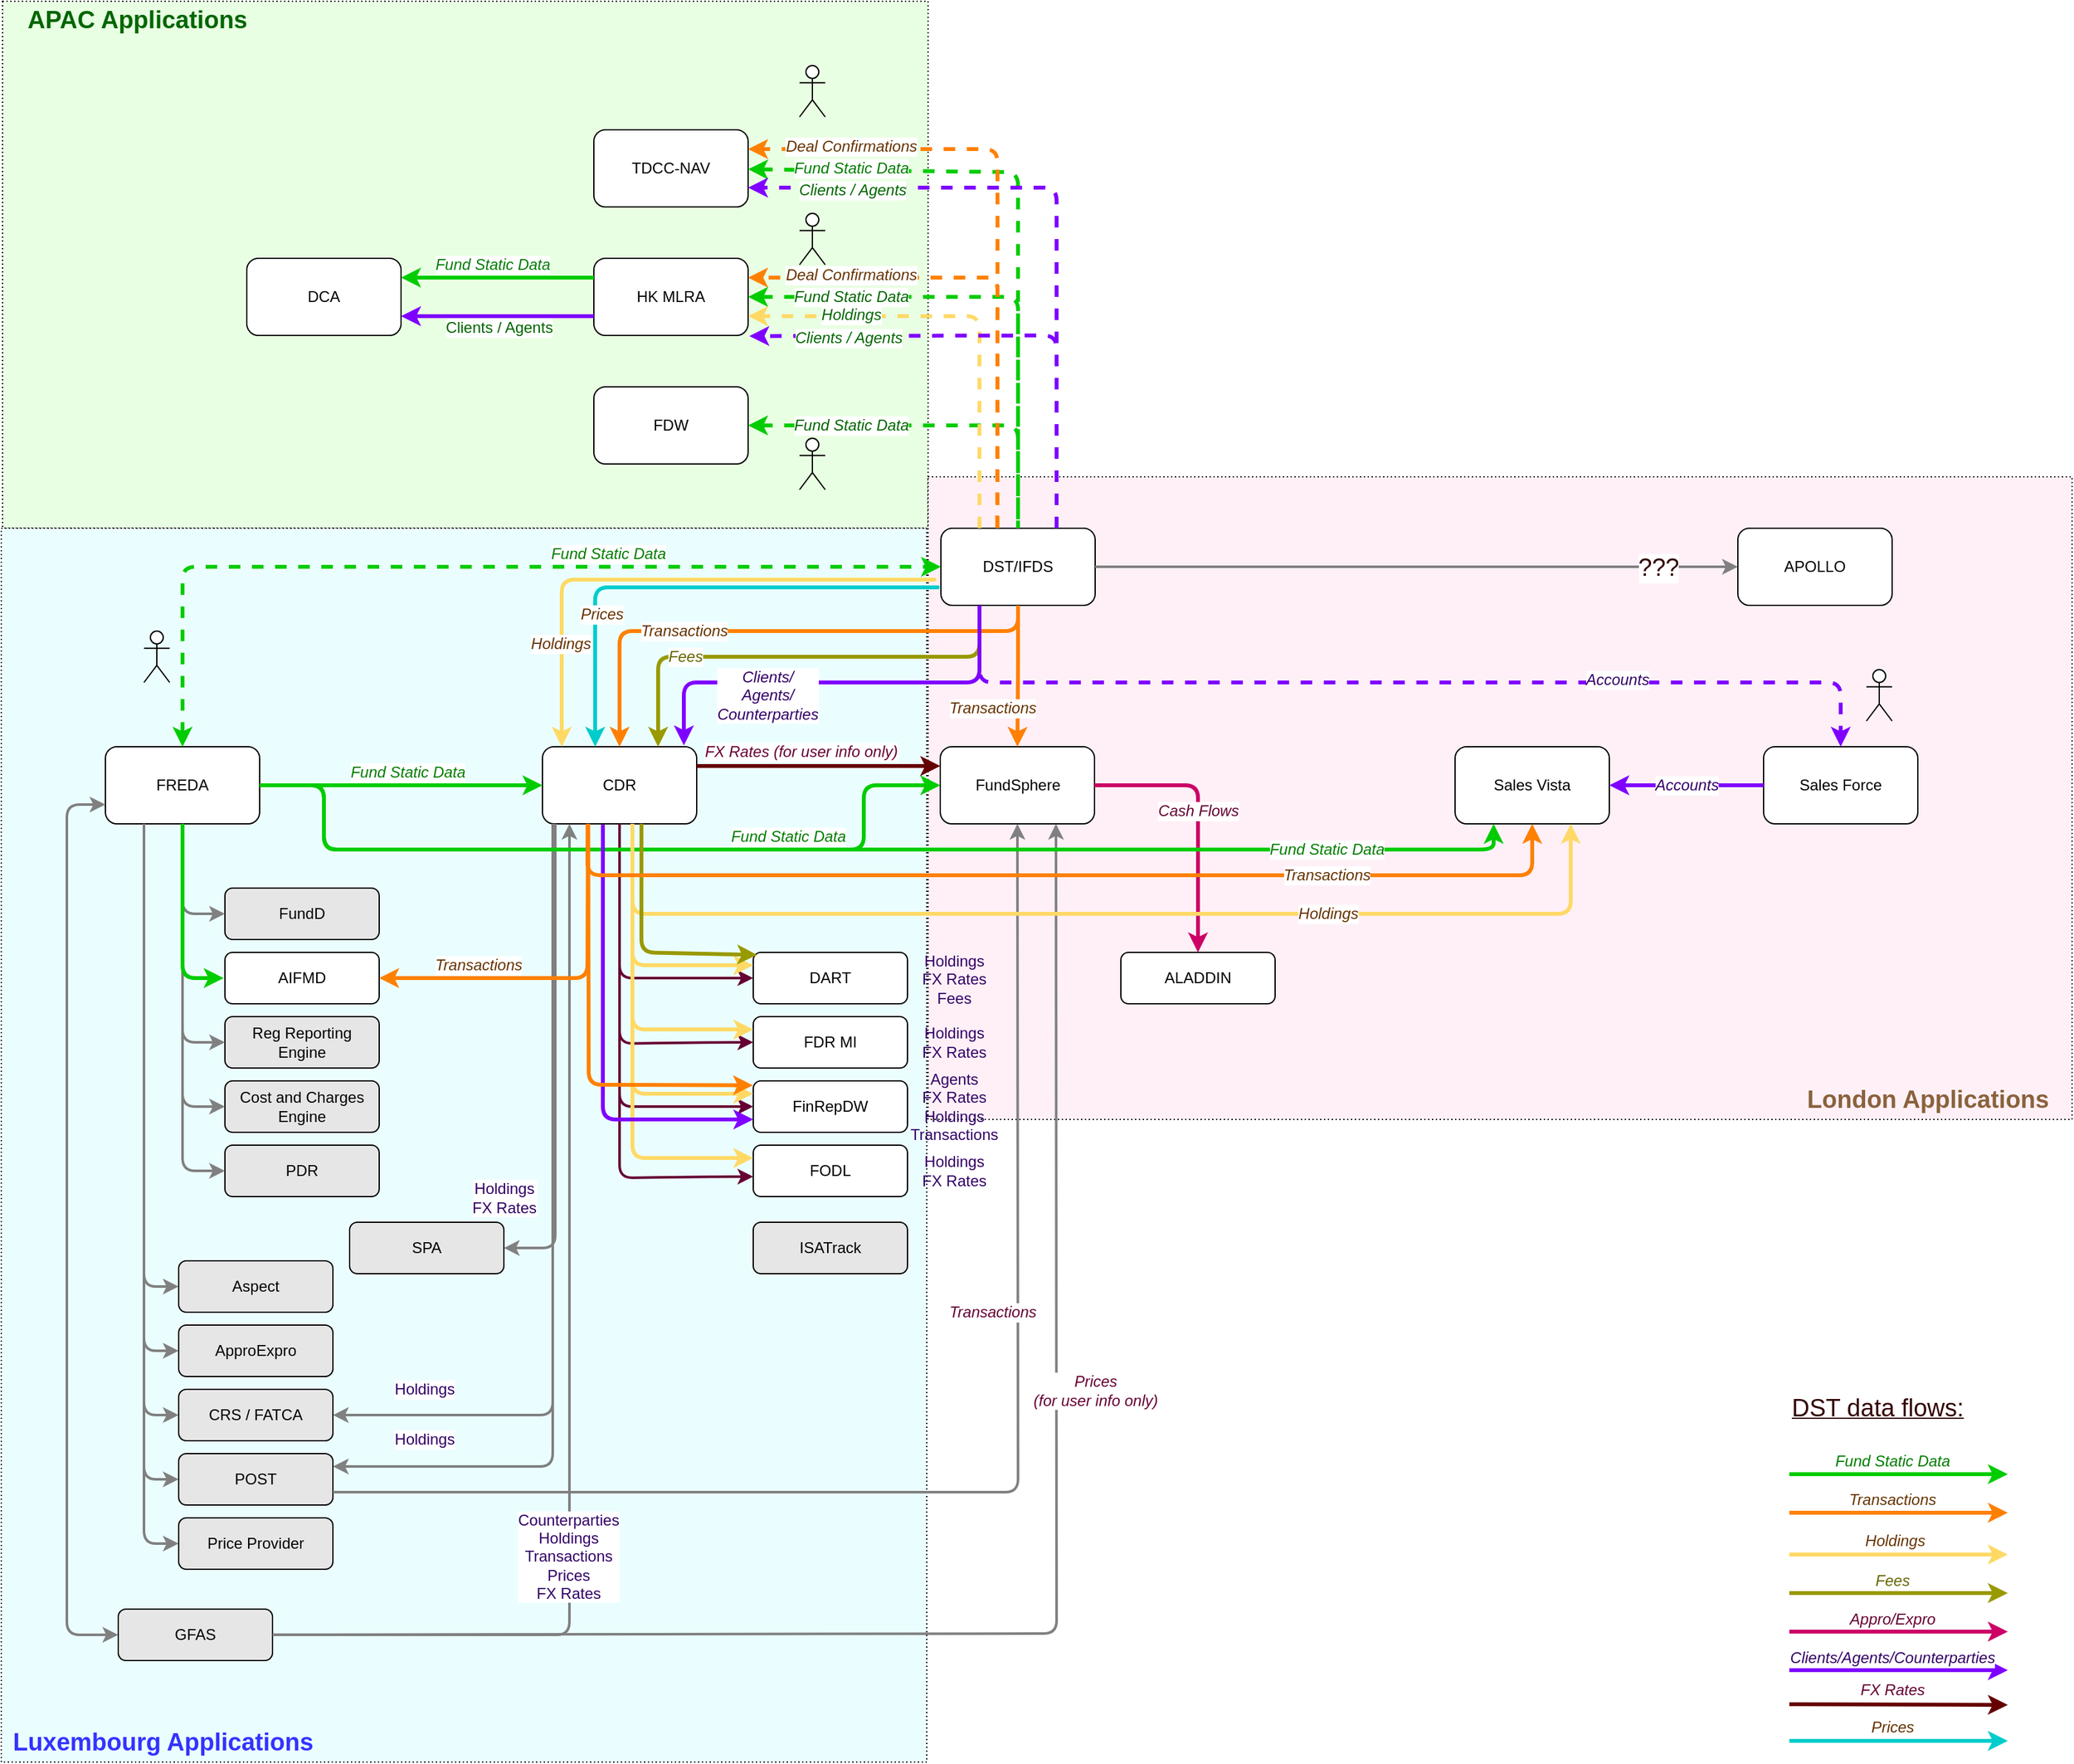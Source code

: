 <mxfile version="11.1.4" type="github"><diagram id="7fvoT28TaTPo_3J3xICQ" name="Page-1"><mxGraphModel dx="2031" dy="2306" grid="1" gridSize="10" guides="1" tooltips="1" connect="1" arrows="1" fold="1" page="1" pageScale="1" pageWidth="1654" pageHeight="1169" math="0" shadow="0"><root><mxCell id="0"/><mxCell id="1" parent="0"/><mxCell id="3cQzjfzgOWpx8UIM66bD-1" value="" style="rounded=0;whiteSpace=wrap;html=1;labelBackgroundColor=none;fillColor=#E9FFE3;dashed=1;dashPattern=1 2;align=left;" vertex="1" parent="1"><mxGeometry x="30" y="-370" width="720" height="410" as="geometry"/></mxCell><mxCell id="Eq2QitUkcEysFyVt-IN0-27" value="" style="rounded=0;whiteSpace=wrap;html=1;labelBackgroundColor=none;fillColor=#FFF0F7;dashed=1;dashPattern=1 2;align=left;" parent="1" vertex="1"><mxGeometry x="750" width="890" height="500" as="geometry"/></mxCell><mxCell id="Eq2QitUkcEysFyVt-IN0-16" value="" style="rounded=0;whiteSpace=wrap;html=1;labelBackgroundColor=none;fillColor=#EBFEFF;dashed=1;dashPattern=1 2;align=left;" parent="1" vertex="1"><mxGeometry x="29" y="40" width="720" height="960" as="geometry"/></mxCell><mxCell id="8V5D3PlpVcLrM9JH51gs-1" value="DST/IFDS" style="rounded=1;whiteSpace=wrap;html=1;" parent="1" vertex="1"><mxGeometry x="760" y="40" width="120" height="60" as="geometry"/></mxCell><mxCell id="8V5D3PlpVcLrM9JH51gs-2" value="FREDA" style="rounded=1;whiteSpace=wrap;html=1;" parent="1" vertex="1"><mxGeometry x="110" y="210" width="120" height="60" as="geometry"/></mxCell><mxCell id="8V5D3PlpVcLrM9JH51gs-3" value="CDR" style="rounded=1;whiteSpace=wrap;html=1;" parent="1" vertex="1"><mxGeometry x="450" y="210" width="120" height="60" as="geometry"/></mxCell><mxCell id="8V5D3PlpVcLrM9JH51gs-4" value="FundSphere" style="rounded=1;whiteSpace=wrap;html=1;" parent="1" vertex="1"><mxGeometry x="759.5" y="210" width="120" height="60" as="geometry"/></mxCell><mxCell id="8V5D3PlpVcLrM9JH51gs-5" value="Sales Vista" style="rounded=1;whiteSpace=wrap;html=1;" parent="1" vertex="1"><mxGeometry x="1160" y="210" width="120" height="60" as="geometry"/></mxCell><mxCell id="8V5D3PlpVcLrM9JH51gs-8" value="" style="endArrow=classic;html=1;strokeColor=#00CC00;strokeWidth=3;" parent="1" edge="1"><mxGeometry width="50" height="50" relative="1" as="geometry"><mxPoint x="1420" y="776" as="sourcePoint"/><mxPoint x="1590" y="776" as="targetPoint"/></mxGeometry></mxCell><mxCell id="8V5D3PlpVcLrM9JH51gs-9" value="Fund Static Data" style="text;html=1;resizable=0;points=[];align=center;verticalAlign=middle;labelBackgroundColor=#ffffff;fontColor=#007D00;fontStyle=2" parent="8V5D3PlpVcLrM9JH51gs-8" vertex="1" connectable="0"><mxGeometry x="0.396" y="6" relative="1" as="geometry"><mxPoint x="-39" y="-4" as="offset"/></mxGeometry></mxCell><mxCell id="8V5D3PlpVcLrM9JH51gs-10" value="" style="endArrow=classic;html=1;strokeColor=#00CC00;strokeWidth=3;entryX=0;entryY=0.5;entryDx=0;entryDy=0;exitX=0.5;exitY=0;exitDx=0;exitDy=0;startArrow=classic;startFill=1;dashed=1;" parent="1" source="8V5D3PlpVcLrM9JH51gs-2" target="8V5D3PlpVcLrM9JH51gs-1" edge="1"><mxGeometry width="50" height="50" relative="1" as="geometry"><mxPoint x="210" y="80" as="sourcePoint"/><mxPoint x="380" y="80" as="targetPoint"/><Array as="points"><mxPoint x="170" y="70"/></Array></mxGeometry></mxCell><mxCell id="8V5D3PlpVcLrM9JH51gs-11" value="Fund Static Data" style="text;html=1;resizable=0;points=[];align=center;verticalAlign=middle;labelBackgroundColor=#ffffff;fontColor=#007D00;fontStyle=2" parent="8V5D3PlpVcLrM9JH51gs-10" vertex="1" connectable="0"><mxGeometry x="0.396" y="6" relative="1" as="geometry"><mxPoint x="-39" y="-4" as="offset"/></mxGeometry></mxCell><mxCell id="8V5D3PlpVcLrM9JH51gs-12" value="" style="endArrow=classic;html=1;strokeColor=#FF8000;strokeWidth=3;" parent="1" edge="1"><mxGeometry width="50" height="50" relative="1" as="geometry"><mxPoint x="1420" y="806" as="sourcePoint"/><mxPoint x="1590" y="806" as="targetPoint"/></mxGeometry></mxCell><mxCell id="8V5D3PlpVcLrM9JH51gs-13" value="Transactions" style="text;html=1;resizable=0;points=[];align=center;verticalAlign=middle;labelBackgroundColor=#ffffff;fontColor=#663300;fontStyle=2" parent="8V5D3PlpVcLrM9JH51gs-12" vertex="1" connectable="0"><mxGeometry x="0.396" y="6" relative="1" as="geometry"><mxPoint x="-39" y="-4" as="offset"/></mxGeometry></mxCell><mxCell id="8V5D3PlpVcLrM9JH51gs-14" value="" style="endArrow=classic;html=1;strokeColor=#999900;strokeWidth=3;" parent="1" edge="1"><mxGeometry width="50" height="50" relative="1" as="geometry"><mxPoint x="1420" y="868.5" as="sourcePoint"/><mxPoint x="1590" y="868.5" as="targetPoint"/></mxGeometry></mxCell><mxCell id="8V5D3PlpVcLrM9JH51gs-15" value="Fees" style="text;html=1;resizable=0;points=[];align=center;verticalAlign=middle;labelBackgroundColor=#ffffff;fontColor=#666600;fontStyle=2" parent="8V5D3PlpVcLrM9JH51gs-14" vertex="1" connectable="0"><mxGeometry x="0.396" y="6" relative="1" as="geometry"><mxPoint x="-39" y="-4" as="offset"/></mxGeometry></mxCell><mxCell id="8V5D3PlpVcLrM9JH51gs-16" value="" style="endArrow=classic;html=1;strokeColor=#CC0066;strokeWidth=3;" parent="1" edge="1"><mxGeometry width="50" height="50" relative="1" as="geometry"><mxPoint x="1420" y="898.5" as="sourcePoint"/><mxPoint x="1590" y="898.5" as="targetPoint"/></mxGeometry></mxCell><mxCell id="8V5D3PlpVcLrM9JH51gs-17" value="Appro/Expro" style="text;html=1;resizable=0;points=[];align=center;verticalAlign=middle;labelBackgroundColor=#ffffff;fontColor=#660033;fontStyle=2" parent="8V5D3PlpVcLrM9JH51gs-16" vertex="1" connectable="0"><mxGeometry x="0.396" y="6" relative="1" as="geometry"><mxPoint x="-39" y="-4" as="offset"/></mxGeometry></mxCell><mxCell id="8V5D3PlpVcLrM9JH51gs-18" value="" style="endArrow=classic;html=1;strokeColor=#7F00FF;strokeWidth=3;" parent="1" edge="1"><mxGeometry width="50" height="50" relative="1" as="geometry"><mxPoint x="1420" y="928.5" as="sourcePoint"/><mxPoint x="1590" y="928.5" as="targetPoint"/></mxGeometry></mxCell><mxCell id="8V5D3PlpVcLrM9JH51gs-19" value="Clients/Agents/Counterparties" style="text;html=1;resizable=0;points=[];align=center;verticalAlign=middle;labelBackgroundColor=#ffffff;fontColor=#330066;fontStyle=2" parent="8V5D3PlpVcLrM9JH51gs-18" vertex="1" connectable="0"><mxGeometry x="0.396" y="6" relative="1" as="geometry"><mxPoint x="-39" y="-4" as="offset"/></mxGeometry></mxCell><mxCell id="8V5D3PlpVcLrM9JH51gs-20" value="" style="endArrow=classic;html=1;strokeColor=#00CC00;strokeWidth=3;entryX=0;entryY=0.5;entryDx=0;entryDy=0;" parent="1" target="8V5D3PlpVcLrM9JH51gs-3" edge="1"><mxGeometry width="50" height="50" relative="1" as="geometry"><mxPoint x="230" y="240" as="sourcePoint"/><mxPoint x="400" y="240" as="targetPoint"/></mxGeometry></mxCell><mxCell id="8V5D3PlpVcLrM9JH51gs-21" value="Fund Static Data" style="text;html=1;resizable=0;points=[];align=center;verticalAlign=middle;labelBackgroundColor=#ffffff;fontColor=#007D00;fontStyle=2" parent="8V5D3PlpVcLrM9JH51gs-20" vertex="1" connectable="0"><mxGeometry x="0.396" y="6" relative="1" as="geometry"><mxPoint x="-39" y="-4" as="offset"/></mxGeometry></mxCell><mxCell id="8V5D3PlpVcLrM9JH51gs-22" value="FundD" style="rounded=1;whiteSpace=wrap;html=1;fillColor=#E6E6E6;" parent="1" vertex="1"><mxGeometry x="203" y="320" width="120" height="40" as="geometry"/></mxCell><mxCell id="8V5D3PlpVcLrM9JH51gs-23" value="AIFMD" style="rounded=1;whiteSpace=wrap;html=1;" parent="1" vertex="1"><mxGeometry x="203" y="370" width="120" height="40" as="geometry"/></mxCell><mxCell id="8V5D3PlpVcLrM9JH51gs-24" value="Reg Reporting Engine" style="rounded=1;whiteSpace=wrap;html=1;fillColor=#E6E6E6;" parent="1" vertex="1"><mxGeometry x="203" y="420" width="120" height="40" as="geometry"/></mxCell><mxCell id="8V5D3PlpVcLrM9JH51gs-25" value="Cost and Charges Engine" style="rounded=1;whiteSpace=wrap;html=1;fillColor=#E6E6E6;" parent="1" vertex="1"><mxGeometry x="203" y="470" width="120" height="40" as="geometry"/></mxCell><mxCell id="8V5D3PlpVcLrM9JH51gs-26" value="GFAS" style="rounded=1;whiteSpace=wrap;html=1;fillColor=#E6E6E6;" parent="1" vertex="1"><mxGeometry x="120" y="881" width="120" height="40" as="geometry"/></mxCell><mxCell id="5iweKN6H6So9JDwH74hl-1" value="Aspect" style="rounded=1;whiteSpace=wrap;html=1;fillColor=#E6E6E6;" parent="1" vertex="1"><mxGeometry x="167" y="610" width="120" height="40" as="geometry"/></mxCell><mxCell id="5iweKN6H6So9JDwH74hl-2" value="ApproExpro" style="rounded=1;whiteSpace=wrap;html=1;fillColor=#E6E6E6;" parent="1" vertex="1"><mxGeometry x="167" y="660" width="120" height="40" as="geometry"/></mxCell><mxCell id="5iweKN6H6So9JDwH74hl-3" value="POST" style="rounded=1;whiteSpace=wrap;html=1;fillColor=#E6E6E6;" parent="1" vertex="1"><mxGeometry x="167" y="760" width="120" height="40" as="geometry"/></mxCell><mxCell id="5iweKN6H6So9JDwH74hl-4" value="CRS / FATCA" style="rounded=1;whiteSpace=wrap;html=1;fillColor=#E6E6E6;" parent="1" vertex="1"><mxGeometry x="167" y="710" width="120" height="40" as="geometry"/></mxCell><mxCell id="5iweKN6H6So9JDwH74hl-5" value="Price Provider" style="rounded=1;whiteSpace=wrap;html=1;fillColor=#E6E6E6;" parent="1" vertex="1"><mxGeometry x="167" y="810" width="120" height="40" as="geometry"/></mxCell><mxCell id="5iweKN6H6So9JDwH74hl-6" value="" style="endArrow=classic;html=1;strokeColor=#808080;strokeWidth=2;exitX=0.25;exitY=1;exitDx=0;exitDy=0;entryX=0;entryY=0.5;entryDx=0;entryDy=0;" parent="1" source="8V5D3PlpVcLrM9JH51gs-2" target="5iweKN6H6So9JDwH74hl-5" edge="1"><mxGeometry width="50" height="50" relative="1" as="geometry"><mxPoint x="25" y="530" as="sourcePoint"/><mxPoint x="110" y="670" as="targetPoint"/><Array as="points"><mxPoint x="140" y="830"/></Array></mxGeometry></mxCell><mxCell id="5iweKN6H6So9JDwH74hl-8" value="" style="endArrow=classic;html=1;strokeColor=#808080;strokeWidth=2;entryX=0;entryY=0.5;entryDx=0;entryDy=0;exitX=0.25;exitY=1;exitDx=0;exitDy=0;" parent="1" source="8V5D3PlpVcLrM9JH51gs-2" target="5iweKN6H6So9JDwH74hl-3" edge="1"><mxGeometry width="50" height="50" relative="1" as="geometry"><mxPoint x="110" y="260" as="sourcePoint"/><mxPoint x="140" y="785" as="targetPoint"/><Array as="points"><mxPoint x="140" y="780"/></Array></mxGeometry></mxCell><mxCell id="5iweKN6H6So9JDwH74hl-9" value="" style="endArrow=classic;html=1;strokeColor=#808080;strokeWidth=2;entryX=0;entryY=0.5;entryDx=0;entryDy=0;exitX=0.25;exitY=1;exitDx=0;exitDy=0;" parent="1" source="8V5D3PlpVcLrM9JH51gs-2" target="5iweKN6H6So9JDwH74hl-4" edge="1"><mxGeometry width="50" height="50" relative="1" as="geometry"><mxPoint x="110" y="260" as="sourcePoint"/><mxPoint x="140" y="730" as="targetPoint"/><Array as="points"><mxPoint x="140" y="730"/></Array></mxGeometry></mxCell><mxCell id="5iweKN6H6So9JDwH74hl-10" value="" style="endArrow=classic;html=1;strokeColor=#808080;strokeWidth=2;entryX=0;entryY=0.5;entryDx=0;entryDy=0;exitX=0.25;exitY=1;exitDx=0;exitDy=0;" parent="1" source="8V5D3PlpVcLrM9JH51gs-2" target="5iweKN6H6So9JDwH74hl-2" edge="1"><mxGeometry width="50" height="50" relative="1" as="geometry"><mxPoint x="110" y="260" as="sourcePoint"/><mxPoint x="140" y="680" as="targetPoint"/><Array as="points"><mxPoint x="140" y="680"/></Array></mxGeometry></mxCell><mxCell id="5iweKN6H6So9JDwH74hl-11" value="" style="endArrow=classic;html=1;strokeColor=#808080;strokeWidth=2;entryX=0;entryY=0.5;entryDx=0;entryDy=0;exitX=0.25;exitY=1;exitDx=0;exitDy=0;" parent="1" source="8V5D3PlpVcLrM9JH51gs-2" target="5iweKN6H6So9JDwH74hl-1" edge="1"><mxGeometry width="50" height="50" relative="1" as="geometry"><mxPoint x="124" y="268" as="sourcePoint"/><mxPoint x="140" y="630" as="targetPoint"/><Array as="points"><mxPoint x="140" y="630"/></Array></mxGeometry></mxCell><mxCell id="5iweKN6H6So9JDwH74hl-12" value="" style="endArrow=classic;html=1;strokeColor=#808080;strokeWidth=2;exitX=0;exitY=0.75;exitDx=0;exitDy=0;entryX=0;entryY=0.5;entryDx=0;entryDy=0;startArrow=classic;startFill=1;" parent="1" source="8V5D3PlpVcLrM9JH51gs-2" target="8V5D3PlpVcLrM9JH51gs-26" edge="1"><mxGeometry width="50" height="50" relative="1" as="geometry"><mxPoint x="129" y="9" as="sourcePoint"/><mxPoint x="159" y="584" as="targetPoint"/><Array as="points"><mxPoint x="80" y="255"/><mxPoint x="80" y="901"/></Array></mxGeometry></mxCell><mxCell id="bAW9GQHOufhdjREwHraS-1" value="" style="endArrow=classic;html=1;strokeColor=#808080;strokeWidth=2;entryX=0;entryY=0.5;entryDx=0;entryDy=0;exitX=0.5;exitY=1;exitDx=0;exitDy=0;" parent="1" source="8V5D3PlpVcLrM9JH51gs-2" target="8V5D3PlpVcLrM9JH51gs-22" edge="1"><mxGeometry width="50" height="50" relative="1" as="geometry"><mxPoint x="170" y="275" as="sourcePoint"/><mxPoint x="200" y="645" as="targetPoint"/><Array as="points"><mxPoint x="170" y="340"/></Array></mxGeometry></mxCell><mxCell id="bAW9GQHOufhdjREwHraS-3" value="" style="endArrow=classic;html=1;strokeColor=#808080;strokeWidth=2;entryX=0;entryY=0.5;entryDx=0;entryDy=0;exitX=0.5;exitY=1;exitDx=0;exitDy=0;" parent="1" source="8V5D3PlpVcLrM9JH51gs-2" target="8V5D3PlpVcLrM9JH51gs-24" edge="1"><mxGeometry width="50" height="50" relative="1" as="geometry"><mxPoint x="180" y="280" as="sourcePoint"/><mxPoint x="213" y="350" as="targetPoint"/><Array as="points"><mxPoint x="170" y="440"/></Array></mxGeometry></mxCell><mxCell id="bAW9GQHOufhdjREwHraS-4" value="" style="endArrow=classic;html=1;strokeColor=#808080;strokeWidth=2;entryX=0;entryY=0.5;entryDx=0;entryDy=0;" parent="1" target="8V5D3PlpVcLrM9JH51gs-25" edge="1"><mxGeometry width="50" height="50" relative="1" as="geometry"><mxPoint x="170" y="270" as="sourcePoint"/><mxPoint x="223" y="360" as="targetPoint"/><Array as="points"><mxPoint x="170" y="490"/></Array></mxGeometry></mxCell><mxCell id="bAW9GQHOufhdjREwHraS-6" value="" style="endArrow=classic;html=1;strokeColor=#FF8000;strokeWidth=3;exitX=0.5;exitY=1;exitDx=0;exitDy=0;entryX=0.5;entryY=0;entryDx=0;entryDy=0;" parent="1" source="8V5D3PlpVcLrM9JH51gs-1" target="8V5D3PlpVcLrM9JH51gs-3" edge="1"><mxGeometry width="50" height="50" relative="1" as="geometry"><mxPoint x="710" y="493" as="sourcePoint"/><mxPoint x="880" y="493" as="targetPoint"/><Array as="points"><mxPoint x="820" y="120"/><mxPoint x="640" y="120"/><mxPoint x="510" y="120"/></Array></mxGeometry></mxCell><mxCell id="bAW9GQHOufhdjREwHraS-7" value="Transactions" style="text;html=1;resizable=0;points=[];align=center;verticalAlign=middle;labelBackgroundColor=#ffffff;fontColor=#663300;fontStyle=2" parent="bAW9GQHOufhdjREwHraS-6" vertex="1" connectable="0"><mxGeometry x="0.396" y="6" relative="1" as="geometry"><mxPoint x="13" y="-6" as="offset"/></mxGeometry></mxCell><mxCell id="bAW9GQHOufhdjREwHraS-8" value="" style="endArrow=classic;html=1;strokeColor=#999900;strokeWidth=3;exitX=0.25;exitY=1;exitDx=0;exitDy=0;entryX=0.75;entryY=0;entryDx=0;entryDy=0;" parent="1" source="8V5D3PlpVcLrM9JH51gs-1" target="8V5D3PlpVcLrM9JH51gs-3" edge="1"><mxGeometry width="50" height="50" relative="1" as="geometry"><mxPoint x="580" y="170" as="sourcePoint"/><mxPoint x="750" y="170" as="targetPoint"/><Array as="points"><mxPoint x="790" y="140"/><mxPoint x="540" y="140"/></Array></mxGeometry></mxCell><mxCell id="bAW9GQHOufhdjREwHraS-9" value="Fees" style="text;html=1;resizable=0;points=[];align=center;verticalAlign=middle;labelBackgroundColor=#ffffff;fontColor=#666600;fontStyle=2" parent="bAW9GQHOufhdjREwHraS-8" vertex="1" connectable="0"><mxGeometry x="0.396" y="6" relative="1" as="geometry"><mxPoint x="-18" y="-6" as="offset"/></mxGeometry></mxCell><mxCell id="bAW9GQHOufhdjREwHraS-10" value="" style="endArrow=classic;html=1;strokeColor=#7F00FF;strokeWidth=3;exitX=0.25;exitY=1;exitDx=0;exitDy=0;entryX=0.917;entryY=-0.017;entryDx=0;entryDy=0;entryPerimeter=0;" parent="1" source="8V5D3PlpVcLrM9JH51gs-1" target="8V5D3PlpVcLrM9JH51gs-3" edge="1"><mxGeometry width="50" height="50" relative="1" as="geometry"><mxPoint x="600" y="320" as="sourcePoint"/><mxPoint x="770" y="320" as="targetPoint"/><Array as="points"><mxPoint x="790" y="160"/><mxPoint x="560" y="160"/></Array></mxGeometry></mxCell><mxCell id="bAW9GQHOufhdjREwHraS-11" value="Clients/&lt;br&gt;Agents/&lt;br&gt;Counterparties" style="text;html=1;resizable=0;points=[];align=center;verticalAlign=middle;labelBackgroundColor=#ffffff;fontColor=#330066;fontStyle=2" parent="bAW9GQHOufhdjREwHraS-10" vertex="1" connectable="0"><mxGeometry x="0.396" y="6" relative="1" as="geometry"><mxPoint x="11" y="4" as="offset"/></mxGeometry></mxCell><mxCell id="bAW9GQHOufhdjREwHraS-13" value="" style="endArrow=classic;html=1;strokeColor=#FF8000;strokeWidth=3;exitX=0.5;exitY=1;exitDx=0;exitDy=0;entryX=0.5;entryY=0;entryDx=0;entryDy=0;" parent="1" source="8V5D3PlpVcLrM9JH51gs-1" target="8V5D3PlpVcLrM9JH51gs-4" edge="1"><mxGeometry width="50" height="50" relative="1" as="geometry"><mxPoint x="1196.5" y="100" as="sourcePoint"/><mxPoint x="886.5" y="210" as="targetPoint"/><Array as="points"><mxPoint x="820" y="130"/><mxPoint x="820" y="150"/></Array></mxGeometry></mxCell><mxCell id="bAW9GQHOufhdjREwHraS-14" value="Transactions" style="text;html=1;resizable=0;points=[];align=center;verticalAlign=middle;labelBackgroundColor=#ffffff;fontColor=#663300;fontStyle=2" parent="bAW9GQHOufhdjREwHraS-13" vertex="1" connectable="0"><mxGeometry x="0.396" y="6" relative="1" as="geometry"><mxPoint x="-26" y="3" as="offset"/></mxGeometry></mxCell><mxCell id="bAW9GQHOufhdjREwHraS-19" value="" style="endArrow=classic;html=1;strokeColor=#808080;strokeWidth=2;entryX=0.5;entryY=1;entryDx=0;entryDy=0;exitX=1;exitY=0.75;exitDx=0;exitDy=0;" parent="1" source="5iweKN6H6So9JDwH74hl-3" target="8V5D3PlpVcLrM9JH51gs-4" edge="1"><mxGeometry width="50" height="50" relative="1" as="geometry"><mxPoint x="297" y="800" as="sourcePoint"/><mxPoint x="826.5" y="300" as="targetPoint"/><Array as="points"><mxPoint x="820" y="790"/></Array></mxGeometry></mxCell><mxCell id="bAW9GQHOufhdjREwHraS-20" value="Transactions" style="text;html=1;resizable=0;points=[];align=center;verticalAlign=middle;labelBackgroundColor=#ffffff;fontColor=#660033;fontStyle=2" parent="bAW9GQHOufhdjREwHraS-19" vertex="1" connectable="0"><mxGeometry x="0.396" y="6" relative="1" as="geometry"><mxPoint x="-14" y="62" as="offset"/></mxGeometry></mxCell><mxCell id="bAW9GQHOufhdjREwHraS-21" value="" style="endArrow=classic;html=1;strokeColor=#00CC00;strokeWidth=3;entryX=0;entryY=0.5;entryDx=0;entryDy=0;exitX=1;exitY=0.5;exitDx=0;exitDy=0;" parent="1" source="8V5D3PlpVcLrM9JH51gs-2" target="8V5D3PlpVcLrM9JH51gs-4" edge="1"><mxGeometry width="50" height="50" relative="1" as="geometry"><mxPoint x="250" y="290" as="sourcePoint"/><mxPoint x="470" y="280" as="targetPoint"/><Array as="points"><mxPoint x="280" y="240"/><mxPoint x="280" y="290"/><mxPoint x="700" y="290"/><mxPoint x="700" y="240"/></Array></mxGeometry></mxCell><mxCell id="bAW9GQHOufhdjREwHraS-22" value="Fund Static Data" style="text;html=1;resizable=0;points=[];align=center;verticalAlign=middle;labelBackgroundColor=#ffffff;fontColor=#007D00;fontStyle=2" parent="bAW9GQHOufhdjREwHraS-21" vertex="1" connectable="0"><mxGeometry x="0.396" y="6" relative="1" as="geometry"><mxPoint x="21" y="-4" as="offset"/></mxGeometry></mxCell><mxCell id="bAW9GQHOufhdjREwHraS-23" value="" style="endArrow=classic;html=1;strokeColor=#00CCCC;strokeWidth=3;entryX=0.342;entryY=0;entryDx=0;entryDy=0;entryPerimeter=0;" parent="1" target="8V5D3PlpVcLrM9JH51gs-3" edge="1"><mxGeometry width="50" height="50" relative="1" as="geometry"><mxPoint x="750" y="86" as="sourcePoint"/><mxPoint x="410" y="176" as="targetPoint"/><Array as="points"><mxPoint x="760" y="86"/><mxPoint x="750" y="86"/><mxPoint x="570" y="86"/><mxPoint x="491" y="86"/></Array></mxGeometry></mxCell><mxCell id="bAW9GQHOufhdjREwHraS-24" value="Prices" style="text;html=1;resizable=0;points=[];align=center;verticalAlign=middle;labelBackgroundColor=#ffffff;fontColor=#663300;fontStyle=2" parent="bAW9GQHOufhdjREwHraS-23" vertex="1" connectable="0"><mxGeometry x="0.396" y="6" relative="1" as="geometry"><mxPoint x="-1" y="18" as="offset"/></mxGeometry></mxCell><mxCell id="bAW9GQHOufhdjREwHraS-25" value="" style="endArrow=classic;html=1;strokeColor=#808080;strokeWidth=2;entryX=0.75;entryY=1;entryDx=0;entryDy=0;" parent="1" source="8V5D3PlpVcLrM9JH51gs-26" target="8V5D3PlpVcLrM9JH51gs-4" edge="1"><mxGeometry width="50" height="50" relative="1" as="geometry"><mxPoint x="250" y="905.5" as="sourcePoint"/><mxPoint x="738" y="594.5" as="targetPoint"/><Array as="points"><mxPoint x="850" y="900"/></Array></mxGeometry></mxCell><mxCell id="bAW9GQHOufhdjREwHraS-26" value="Prices&lt;br&gt;(for user info only)" style="text;html=1;resizable=0;points=[];align=center;verticalAlign=middle;labelBackgroundColor=#ffffff;fontColor=#660033;fontStyle=2" parent="bAW9GQHOufhdjREwHraS-25" vertex="1" connectable="0"><mxGeometry x="0.396" y="6" relative="1" as="geometry"><mxPoint x="35.5" y="66" as="offset"/></mxGeometry></mxCell><mxCell id="bAW9GQHOufhdjREwHraS-27" value="" style="endArrow=classic;html=1;strokeColor=#660000;strokeWidth=3;exitX=1;exitY=0.25;exitDx=0;exitDy=0;entryX=0;entryY=0.25;entryDx=0;entryDy=0;" parent="1" source="8V5D3PlpVcLrM9JH51gs-3" target="8V5D3PlpVcLrM9JH51gs-4" edge="1"><mxGeometry width="50" height="50" relative="1" as="geometry"><mxPoint x="590.5" y="315" as="sourcePoint"/><mxPoint x="590" y="425" as="targetPoint"/></mxGeometry></mxCell><mxCell id="bAW9GQHOufhdjREwHraS-28" value="FX Rates (for user info only)" style="text;html=1;resizable=0;points=[];align=center;verticalAlign=middle;labelBackgroundColor=#ffffff;fontColor=#660033;fontStyle=2" parent="bAW9GQHOufhdjREwHraS-27" vertex="1" connectable="0"><mxGeometry x="0.396" y="6" relative="1" as="geometry"><mxPoint x="-52" y="-5" as="offset"/></mxGeometry></mxCell><mxCell id="bAW9GQHOufhdjREwHraS-30" value="" style="endArrow=classic;html=1;strokeColor=#808080;strokeWidth=2;entryX=1;entryY=0.5;entryDx=0;entryDy=0;exitX=0.067;exitY=1.05;exitDx=0;exitDy=0;exitPerimeter=0;" parent="1" source="8V5D3PlpVcLrM9JH51gs-3" target="5iweKN6H6So9JDwH74hl-4" edge="1"><mxGeometry width="50" height="50" relative="1" as="geometry"><mxPoint x="440" y="360" as="sourcePoint"/><mxPoint x="473" y="580" as="targetPoint"/><Array as="points"><mxPoint x="458" y="730"/></Array></mxGeometry></mxCell><mxCell id="bAW9GQHOufhdjREwHraS-31" value="Holdings" style="text;html=1;resizable=0;points=[];align=center;verticalAlign=middle;labelBackgroundColor=#ffffff;fontColor=#330066;" parent="bAW9GQHOufhdjREwHraS-30" vertex="1" connectable="0"><mxGeometry x="0.023" y="1" relative="1" as="geometry"><mxPoint x="-101" y="116" as="offset"/></mxGeometry></mxCell><mxCell id="bAW9GQHOufhdjREwHraS-32" value="DART" style="rounded=1;whiteSpace=wrap;html=1;" parent="1" vertex="1"><mxGeometry x="614" y="370" width="120" height="40" as="geometry"/></mxCell><mxCell id="bAW9GQHOufhdjREwHraS-33" value="" style="endArrow=classic;html=1;strokeColor=#660033;strokeWidth=2;entryX=0;entryY=0.5;entryDx=0;entryDy=0;exitX=0.5;exitY=1;exitDx=0;exitDy=0;" parent="1" source="8V5D3PlpVcLrM9JH51gs-3" target="bAW9GQHOufhdjREwHraS-32" edge="1"><mxGeometry width="50" height="50" relative="1" as="geometry"><mxPoint x="543" y="260" as="sourcePoint"/><mxPoint x="350" y="720" as="targetPoint"/><Array as="points"><mxPoint x="510" y="390"/></Array></mxGeometry></mxCell><mxCell id="bAW9GQHOufhdjREwHraS-34" value="Holdings&lt;br&gt;FX Rates&lt;br&gt;Fees" style="text;html=1;resizable=0;points=[];align=center;verticalAlign=middle;labelBackgroundColor=none;fontColor=#330066;" parent="bAW9GQHOufhdjREwHraS-33" vertex="1" connectable="0"><mxGeometry x="0.023" y="1" relative="1" as="geometry"><mxPoint x="259" y="6" as="offset"/></mxGeometry></mxCell><mxCell id="bAW9GQHOufhdjREwHraS-35" value="FDR MI" style="rounded=1;whiteSpace=wrap;html=1;" parent="1" vertex="1"><mxGeometry x="614" y="420" width="120" height="40" as="geometry"/></mxCell><mxCell id="bAW9GQHOufhdjREwHraS-36" value="" style="endArrow=classic;html=1;strokeColor=#660033;strokeWidth=2;entryX=0;entryY=0.5;entryDx=0;entryDy=0;" parent="1" target="bAW9GQHOufhdjREwHraS-35" edge="1"><mxGeometry width="50" height="50" relative="1" as="geometry"><mxPoint x="510" y="270" as="sourcePoint"/><mxPoint x="570" y="441" as="targetPoint"/><Array as="points"><mxPoint x="510" y="441"/><mxPoint x="590" y="440"/></Array></mxGeometry></mxCell><mxCell id="bAW9GQHOufhdjREwHraS-37" value="Holdings&lt;br&gt;FX Rates" style="text;html=1;resizable=0;points=[];align=center;verticalAlign=middle;labelBackgroundColor=none;fontColor=#330066;" parent="bAW9GQHOufhdjREwHraS-36" vertex="1" connectable="0"><mxGeometry x="0.023" y="1" relative="1" as="geometry"><mxPoint x="259" y="29" as="offset"/></mxGeometry></mxCell><mxCell id="bAW9GQHOufhdjREwHraS-38" value="FinRepDW" style="rounded=1;whiteSpace=wrap;html=1;" parent="1" vertex="1"><mxGeometry x="614" y="470" width="120" height="40" as="geometry"/></mxCell><mxCell id="bAW9GQHOufhdjREwHraS-39" value="" style="endArrow=classic;html=1;strokeColor=#660033;strokeWidth=2;entryX=0;entryY=0.5;entryDx=0;entryDy=0;" parent="1" target="bAW9GQHOufhdjREwHraS-38" edge="1"><mxGeometry width="50" height="50" relative="1" as="geometry"><mxPoint x="510" y="325" as="sourcePoint"/><mxPoint x="570" y="490" as="targetPoint"/><Array as="points"><mxPoint x="510" y="490"/></Array></mxGeometry></mxCell><mxCell id="bAW9GQHOufhdjREwHraS-40" value="Agents&lt;br&gt;FX Rates&lt;br&gt;Holdings&lt;br&gt;Transactions" style="text;html=1;resizable=0;points=[];align=center;verticalAlign=middle;labelBackgroundColor=none;fontColor=#330066;" parent="bAW9GQHOufhdjREwHraS-39" vertex="1" connectable="0"><mxGeometry x="0.023" y="1" relative="1" as="geometry"><mxPoint x="259" y="27.5" as="offset"/></mxGeometry></mxCell><mxCell id="bAW9GQHOufhdjREwHraS-41" value="FODL" style="rounded=1;whiteSpace=wrap;html=1;" parent="1" vertex="1"><mxGeometry x="614" y="520" width="120" height="40" as="geometry"/></mxCell><mxCell id="bAW9GQHOufhdjREwHraS-42" value="" style="endArrow=classic;html=1;strokeColor=#808080;strokeWidth=2;entryX=1;entryY=0.25;entryDx=0;entryDy=0;" parent="1" target="5iweKN6H6So9JDwH74hl-3" edge="1"><mxGeometry width="50" height="50" relative="1" as="geometry"><mxPoint x="458" y="270" as="sourcePoint"/><mxPoint x="287" y="750" as="targetPoint"/><Array as="points"><mxPoint x="458" y="770"/></Array></mxGeometry></mxCell><mxCell id="bAW9GQHOufhdjREwHraS-43" value="Holdings" style="text;html=1;resizable=0;points=[];align=center;verticalAlign=middle;labelBackgroundColor=#ffffff;fontColor=#330066;" parent="bAW9GQHOufhdjREwHraS-42" vertex="1" connectable="0"><mxGeometry x="0.023" y="1" relative="1" as="geometry"><mxPoint x="-101" y="136" as="offset"/></mxGeometry></mxCell><mxCell id="bAW9GQHOufhdjREwHraS-44" value="SPA" style="rounded=1;whiteSpace=wrap;html=1;fillColor=#E6E6E6;" parent="1" vertex="1"><mxGeometry x="300" y="580" width="120" height="40" as="geometry"/></mxCell><mxCell id="bAW9GQHOufhdjREwHraS-45" value="" style="endArrow=classic;html=1;strokeColor=#808080;strokeWidth=2;entryX=1;entryY=0.5;entryDx=0;entryDy=0;" parent="1" target="bAW9GQHOufhdjREwHraS-44" edge="1"><mxGeometry width="50" height="50" relative="1" as="geometry"><mxPoint x="460" y="270" as="sourcePoint"/><mxPoint x="614" y="730" as="targetPoint"/><Array as="points"><mxPoint x="460" y="600"/></Array></mxGeometry></mxCell><mxCell id="bAW9GQHOufhdjREwHraS-46" value="Holdings&lt;br&gt;FX Rates" style="text;html=1;resizable=0;points=[];align=center;verticalAlign=middle;labelBackgroundColor=#ffffff;fontColor=#330066;" parent="bAW9GQHOufhdjREwHraS-45" vertex="1" connectable="0"><mxGeometry x="0.023" y="1" relative="1" as="geometry"><mxPoint x="-41" y="101" as="offset"/></mxGeometry></mxCell><mxCell id="bAW9GQHOufhdjREwHraS-47" value="" style="endArrow=classic;html=1;strokeColor=#660033;strokeWidth=2;entryX=0;entryY=0.5;entryDx=0;entryDy=0;exitX=0.5;exitY=1;exitDx=0;exitDy=0;" parent="1" source="8V5D3PlpVcLrM9JH51gs-3" edge="1"><mxGeometry width="50" height="50" relative="1" as="geometry"><mxPoint x="510" y="374.5" as="sourcePoint"/><mxPoint x="614" y="544.5" as="targetPoint"/><Array as="points"><mxPoint x="510" y="545.5"/><mxPoint x="590" y="544.5"/></Array></mxGeometry></mxCell><mxCell id="bAW9GQHOufhdjREwHraS-48" value="Holdings&lt;br&gt;FX Rates" style="text;html=1;resizable=0;points=[];align=center;verticalAlign=middle;labelBackgroundColor=none;fontColor=#330066;" parent="bAW9GQHOufhdjREwHraS-47" vertex="1" connectable="0"><mxGeometry x="0.023" y="1" relative="1" as="geometry"><mxPoint x="259" y="76" as="offset"/></mxGeometry></mxCell><mxCell id="bAW9GQHOufhdjREwHraS-51" value="ISATrack" style="rounded=1;whiteSpace=wrap;html=1;fillColor=#E6E6E6;" parent="1" vertex="1"><mxGeometry x="614" y="580" width="120" height="40" as="geometry"/></mxCell><mxCell id="bAW9GQHOufhdjREwHraS-52" value="" style="endArrow=classic;html=1;strokeColor=#808080;strokeWidth=2;entryX=0;entryY=0.5;entryDx=0;entryDy=0;exitX=1;exitY=0.5;exitDx=0;exitDy=0;" parent="1" source="8V5D3PlpVcLrM9JH51gs-1" target="Eq2QitUkcEysFyVt-IN0-33" edge="1"><mxGeometry width="50" height="50" relative="1" as="geometry"><mxPoint x="1124.04" y="271.02" as="sourcePoint"/><mxPoint x="1280" y="600" as="targetPoint"/><Array as="points"/></mxGeometry></mxCell><mxCell id="Eq2QitUkcEysFyVt-IN0-34" value="???" style="text;html=1;resizable=0;points=[];align=center;verticalAlign=middle;labelBackgroundColor=#ffffff;fontSize=19;fontColor=#330000;" parent="bAW9GQHOufhdjREwHraS-52" vertex="1" connectable="0"><mxGeometry x="0.633" y="4" relative="1" as="geometry"><mxPoint x="29.5" y="5" as="offset"/></mxGeometry></mxCell><mxCell id="bAW9GQHOufhdjREwHraS-54" value="PDR" style="rounded=1;whiteSpace=wrap;html=1;fillColor=#E6E6E6;" parent="1" vertex="1"><mxGeometry x="203" y="520" width="120" height="40" as="geometry"/></mxCell><mxCell id="bAW9GQHOufhdjREwHraS-55" value="" style="endArrow=classic;html=1;strokeColor=#808080;strokeWidth=2;entryX=0;entryY=0.5;entryDx=0;entryDy=0;" parent="1" edge="1"><mxGeometry width="50" height="50" relative="1" as="geometry"><mxPoint x="170" y="270" as="sourcePoint"/><mxPoint x="203" y="540" as="targetPoint"/><Array as="points"><mxPoint x="170" y="540"/></Array></mxGeometry></mxCell><mxCell id="bAW9GQHOufhdjREwHraS-56" value="ALADDIN" style="rounded=1;whiteSpace=wrap;html=1;" parent="1" vertex="1"><mxGeometry x="900" y="370" width="120" height="40" as="geometry"/></mxCell><mxCell id="bAW9GQHOufhdjREwHraS-59" value="Sales Force" style="rounded=1;whiteSpace=wrap;html=1;" parent="1" vertex="1"><mxGeometry x="1400" y="210" width="120" height="60" as="geometry"/></mxCell><mxCell id="bAW9GQHOufhdjREwHraS-60" value="" style="endArrow=classic;html=1;strokeColor=#7F00FF;strokeWidth=3;exitX=0.25;exitY=1;exitDx=0;exitDy=0;entryX=0.5;entryY=0;entryDx=0;entryDy=0;dashed=1;" parent="1" source="8V5D3PlpVcLrM9JH51gs-1" target="bAW9GQHOufhdjREwHraS-59" edge="1"><mxGeometry width="50" height="50" relative="1" as="geometry"><mxPoint x="1170" y="90" as="sourcePoint"/><mxPoint x="920" y="200" as="targetPoint"/><Array as="points"><mxPoint x="790" y="160"/><mxPoint x="1460" y="160"/></Array></mxGeometry></mxCell><mxCell id="bAW9GQHOufhdjREwHraS-61" value="Accounts" style="text;html=1;resizable=0;points=[];align=center;verticalAlign=middle;labelBackgroundColor=#ffffff;fontColor=#330066;fontStyle=2" parent="bAW9GQHOufhdjREwHraS-60" vertex="1" connectable="0"><mxGeometry x="0.396" y="6" relative="1" as="geometry"><mxPoint x="11" y="4" as="offset"/></mxGeometry></mxCell><mxCell id="bAW9GQHOufhdjREwHraS-64" value="" style="endArrow=classic;html=1;strokeColor=#808080;strokeWidth=2;entryX=0.175;entryY=1;entryDx=0;entryDy=0;exitX=1;exitY=0.5;exitDx=0;exitDy=0;entryPerimeter=0;" parent="1" source="8V5D3PlpVcLrM9JH51gs-26" target="8V5D3PlpVcLrM9JH51gs-3" edge="1"><mxGeometry width="50" height="50" relative="1" as="geometry"><mxPoint x="-115" y="901.448" as="sourcePoint"/><mxPoint x="494.5" y="270" as="targetPoint"/><Array as="points"><mxPoint x="471" y="901"/></Array></mxGeometry></mxCell><mxCell id="bAW9GQHOufhdjREwHraS-66" value="Counterparties&lt;br&gt;Holdings&lt;br&gt;Transactions&lt;br&gt;Prices&lt;br&gt;FX Rates" style="text;html=1;resizable=0;points=[];align=center;verticalAlign=middle;labelBackgroundColor=#ffffff;fontColor=#330066;" parent="bAW9GQHOufhdjREwHraS-64" vertex="1" connectable="0"><mxGeometry x="-0.424" y="83" relative="1" as="geometry"><mxPoint x="82" y="-44" as="offset"/></mxGeometry></mxCell><mxCell id="bAW9GQHOufhdjREwHraS-67" value="" style="endArrow=classic;html=1;strokeColor=#FFD966;strokeWidth=3;entryX=0.125;entryY=0;entryDx=0;entryDy=0;entryPerimeter=0;" parent="1" target="8V5D3PlpVcLrM9JH51gs-3" edge="1"><mxGeometry width="50" height="50" relative="1" as="geometry"><mxPoint x="694.5" y="80" as="sourcePoint"/><mxPoint x="435.54" y="204" as="targetPoint"/><Array as="points"><mxPoint x="760" y="80"/><mxPoint x="694.5" y="80"/><mxPoint x="514.5" y="80"/><mxPoint x="465" y="80"/></Array></mxGeometry></mxCell><mxCell id="bAW9GQHOufhdjREwHraS-68" value="Holdings" style="text;html=1;resizable=0;points=[];align=center;verticalAlign=middle;labelBackgroundColor=#ffffff;fontColor=#663300;fontStyle=2" parent="bAW9GQHOufhdjREwHraS-67" vertex="1" connectable="0"><mxGeometry x="0.396" y="6" relative="1" as="geometry"><mxPoint x="-19.5" y="44" as="offset"/></mxGeometry></mxCell><mxCell id="bAW9GQHOufhdjREwHraS-69" value="" style="endArrow=classic;html=1;strokeColor=#CC0066;strokeWidth=3;exitX=1;exitY=0.5;exitDx=0;exitDy=0;entryX=0.5;entryY=0;entryDx=0;entryDy=0;" parent="1" source="8V5D3PlpVcLrM9JH51gs-4" target="bAW9GQHOufhdjREwHraS-56" edge="1"><mxGeometry width="50" height="50" relative="1" as="geometry"><mxPoint x="940.5" y="230" as="sourcePoint"/><mxPoint x="940" y="340" as="targetPoint"/><Array as="points"><mxPoint x="960" y="240"/></Array></mxGeometry></mxCell><mxCell id="bAW9GQHOufhdjREwHraS-70" value="Cash Flows" style="text;html=1;resizable=0;points=[];align=center;verticalAlign=middle;labelBackgroundColor=#ffffff;fontColor=#660033;fontStyle=2" parent="bAW9GQHOufhdjREwHraS-69" vertex="1" connectable="0"><mxGeometry x="0.396" y="6" relative="1" as="geometry"><mxPoint x="-6" y="-46.5" as="offset"/></mxGeometry></mxCell><mxCell id="bAW9GQHOufhdjREwHraS-73" value="" style="endArrow=classic;html=1;strokeColor=#00CC00;strokeWidth=3;entryX=0.25;entryY=1;entryDx=0;entryDy=0;exitX=1;exitY=0.5;exitDx=0;exitDy=0;" parent="1" source="8V5D3PlpVcLrM9JH51gs-2" target="8V5D3PlpVcLrM9JH51gs-5" edge="1"><mxGeometry width="50" height="50" relative="1" as="geometry"><mxPoint x="240" y="240" as="sourcePoint"/><mxPoint x="1219.5" y="440" as="targetPoint"/><Array as="points"><mxPoint x="280" y="240"/><mxPoint x="280" y="290"/><mxPoint x="1190" y="290"/></Array></mxGeometry></mxCell><mxCell id="bAW9GQHOufhdjREwHraS-74" value="Fund Static Data" style="text;html=1;resizable=0;points=[];align=center;verticalAlign=middle;labelBackgroundColor=#ffffff;fontColor=#007D00;fontStyle=2" parent="bAW9GQHOufhdjREwHraS-73" vertex="1" connectable="0"><mxGeometry x="0.396" y="6" relative="1" as="geometry"><mxPoint x="161" y="6" as="offset"/></mxGeometry></mxCell><mxCell id="bAW9GQHOufhdjREwHraS-77" value="" style="endArrow=classic;html=1;strokeColor=#FFD966;strokeWidth=3;entryX=0.75;entryY=1;entryDx=0;entryDy=0;" parent="1" target="8V5D3PlpVcLrM9JH51gs-5" edge="1"><mxGeometry width="50" height="50" relative="1" as="geometry"><mxPoint x="520" y="270" as="sourcePoint"/><mxPoint x="1250" y="490" as="targetPoint"/><Array as="points"><mxPoint x="520" y="270"/><mxPoint x="520" y="340"/><mxPoint x="1250" y="340"/></Array></mxGeometry></mxCell><mxCell id="bAW9GQHOufhdjREwHraS-78" value="Holdings" style="text;html=1;resizable=0;points=[];align=center;verticalAlign=middle;labelBackgroundColor=#ffffff;fontColor=#663300;fontStyle=2" parent="bAW9GQHOufhdjREwHraS-77" vertex="1" connectable="0"><mxGeometry x="0.396" y="6" relative="1" as="geometry"><mxPoint x="3" y="6" as="offset"/></mxGeometry></mxCell><mxCell id="bAW9GQHOufhdjREwHraS-83" value="" style="endArrow=none;html=1;strokeColor=#FFD966;strokeWidth=3;entryX=1;entryY=0.75;entryDx=0;entryDy=0;startArrow=classic;startFill=1;endFill=0;" parent="1" edge="1"><mxGeometry width="50" height="50" relative="1" as="geometry"><mxPoint x="1590" y="838.5" as="sourcePoint"/><mxPoint x="1420" y="838.5" as="targetPoint"/><Array as="points"><mxPoint x="1440" y="838.5"/></Array></mxGeometry></mxCell><mxCell id="bAW9GQHOufhdjREwHraS-84" value="Holdings" style="text;html=1;resizable=0;points=[];align=center;verticalAlign=middle;labelBackgroundColor=#ffffff;fontColor=#663300;fontStyle=2" parent="bAW9GQHOufhdjREwHraS-83" vertex="1" connectable="0"><mxGeometry x="0.396" y="6" relative="1" as="geometry"><mxPoint x="30" y="-17" as="offset"/></mxGeometry></mxCell><mxCell id="bAW9GQHOufhdjREwHraS-85" value="" style="endArrow=classic;html=1;strokeColor=#660000;strokeWidth=3;exitX=1;exitY=0.25;exitDx=0;exitDy=0;" parent="1" edge="1"><mxGeometry width="50" height="50" relative="1" as="geometry"><mxPoint x="1420" y="955" as="sourcePoint"/><mxPoint x="1590" y="955.5" as="targetPoint"/></mxGeometry></mxCell><mxCell id="bAW9GQHOufhdjREwHraS-86" value="FX Rates" style="text;html=1;resizable=0;points=[];align=center;verticalAlign=middle;labelBackgroundColor=#ffffff;fontColor=#660033;fontStyle=2" parent="bAW9GQHOufhdjREwHraS-85" vertex="1" connectable="0"><mxGeometry x="0.396" y="6" relative="1" as="geometry"><mxPoint x="-39" y="-6" as="offset"/></mxGeometry></mxCell><mxCell id="bAW9GQHOufhdjREwHraS-87" value="" style="endArrow=classic;html=1;strokeColor=#00CCCC;strokeWidth=3;" parent="1" edge="1"><mxGeometry width="50" height="50" relative="1" as="geometry"><mxPoint x="1420" y="983.5" as="sourcePoint"/><mxPoint x="1590" y="983.5" as="targetPoint"/><Array as="points"><mxPoint x="1420" y="983.5"/></Array></mxGeometry></mxCell><mxCell id="bAW9GQHOufhdjREwHraS-88" value="Prices" style="text;html=1;resizable=0;points=[];align=center;verticalAlign=middle;labelBackgroundColor=#ffffff;fontColor=#663300;fontStyle=2" parent="bAW9GQHOufhdjREwHraS-87" vertex="1" connectable="0"><mxGeometry x="0.396" y="6" relative="1" as="geometry"><mxPoint x="-39" y="-5" as="offset"/></mxGeometry></mxCell><mxCell id="bAW9GQHOufhdjREwHraS-89" value="" style="shape=umlActor;verticalLabelPosition=bottom;labelBackgroundColor=#ffffff;verticalAlign=top;html=1;outlineConnect=0;fontColor=#330066;" parent="1" vertex="1"><mxGeometry x="140" y="120" width="20" height="40" as="geometry"/></mxCell><mxCell id="Eq2QitUkcEysFyVt-IN0-1" value="" style="endArrow=classic;html=1;strokeColor=#FFD966;strokeWidth=3;entryX=0;entryY=0.25;entryDx=0;entryDy=0;" parent="1" target="bAW9GQHOufhdjREwHraS-32" edge="1"><mxGeometry width="50" height="50" relative="1" as="geometry"><mxPoint x="520" y="285" as="sourcePoint"/><mxPoint x="1230" y="440" as="targetPoint"/><Array as="points"><mxPoint x="520" y="270"/><mxPoint x="520" y="285"/><mxPoint x="520" y="380"/></Array></mxGeometry></mxCell><mxCell id="Eq2QitUkcEysFyVt-IN0-3" value="" style="endArrow=classic;html=1;strokeColor=#FFD966;strokeWidth=3;entryX=0;entryY=0.25;entryDx=0;entryDy=0;" parent="1" edge="1"><mxGeometry width="50" height="50" relative="1" as="geometry"><mxPoint x="520" y="335" as="sourcePoint"/><mxPoint x="614" y="430" as="targetPoint"/><Array as="points"><mxPoint x="520" y="270"/><mxPoint x="520" y="335"/><mxPoint x="520" y="430"/></Array></mxGeometry></mxCell><mxCell id="Eq2QitUkcEysFyVt-IN0-5" value="" style="endArrow=classic;html=1;strokeColor=#FFD966;strokeWidth=3;entryX=0;entryY=0.25;entryDx=0;entryDy=0;" parent="1" edge="1"><mxGeometry width="50" height="50" relative="1" as="geometry"><mxPoint x="520" y="385" as="sourcePoint"/><mxPoint x="614" y="480" as="targetPoint"/><Array as="points"><mxPoint x="520" y="270"/><mxPoint x="520" y="385"/><mxPoint x="520" y="480"/></Array></mxGeometry></mxCell><mxCell id="Eq2QitUkcEysFyVt-IN0-6" value="" style="endArrow=classic;html=1;strokeColor=#FFD966;strokeWidth=3;entryX=0;entryY=0.25;entryDx=0;entryDy=0;" parent="1" edge="1"><mxGeometry width="50" height="50" relative="1" as="geometry"><mxPoint x="520" y="435" as="sourcePoint"/><mxPoint x="614" y="530" as="targetPoint"/><Array as="points"><mxPoint x="520" y="270"/><mxPoint x="520" y="435"/><mxPoint x="520" y="530"/></Array></mxGeometry></mxCell><mxCell id="Eq2QitUkcEysFyVt-IN0-7" value="" style="endArrow=classic;html=1;strokeColor=#999900;strokeWidth=3;exitX=0.642;exitY=1;exitDx=0;exitDy=0;exitPerimeter=0;entryX=0.025;entryY=0.05;entryDx=0;entryDy=0;entryPerimeter=0;" parent="1" source="8V5D3PlpVcLrM9JH51gs-3" target="bAW9GQHOufhdjREwHraS-32" edge="1"><mxGeometry width="50" height="50" relative="1" as="geometry"><mxPoint x="709.5" y="359.5" as="sourcePoint"/><mxPoint x="879.5" y="359.5" as="targetPoint"/><Array as="points"><mxPoint x="527" y="370"/></Array></mxGeometry></mxCell><mxCell id="Eq2QitUkcEysFyVt-IN0-12" value="" style="endArrow=classic;html=1;strokeColor=#7F00FF;strokeWidth=3;exitX=0.392;exitY=1.01;exitDx=0;exitDy=0;exitPerimeter=0;entryX=0;entryY=0.75;entryDx=0;entryDy=0;" parent="1" source="8V5D3PlpVcLrM9JH51gs-3" target="bAW9GQHOufhdjREwHraS-38" edge="1"><mxGeometry width="50" height="50" relative="1" as="geometry"><mxPoint x="1120" y="709.5" as="sourcePoint"/><mxPoint x="610" y="500" as="targetPoint"/><Array as="points"><mxPoint x="497" y="500"/></Array></mxGeometry></mxCell><mxCell id="Eq2QitUkcEysFyVt-IN0-14" value="" style="endArrow=classic;html=1;strokeColor=#FF8000;strokeWidth=3;exitX=0.297;exitY=1.002;exitDx=0;exitDy=0;exitPerimeter=0;entryX=-0.002;entryY=0.086;entryDx=0;entryDy=0;entryPerimeter=0;" parent="1" source="8V5D3PlpVcLrM9JH51gs-3" target="bAW9GQHOufhdjREwHraS-38" edge="1"><mxGeometry width="50" height="50" relative="1" as="geometry"><mxPoint x="760" y="430" as="sourcePoint"/><mxPoint x="930" y="430" as="targetPoint"/><Array as="points"><mxPoint x="486" y="473"/></Array></mxGeometry></mxCell><mxCell id="Eq2QitUkcEysFyVt-IN0-17" value="" style="endArrow=classic;html=1;strokeColor=#FF8000;strokeWidth=3;entryX=1;entryY=0.5;entryDx=0;entryDy=0;exitX=0.295;exitY=1.001;exitDx=0;exitDy=0;exitPerimeter=0;" parent="1" source="8V5D3PlpVcLrM9JH51gs-3" target="8V5D3PlpVcLrM9JH51gs-23" edge="1"><mxGeometry width="50" height="50" relative="1" as="geometry"><mxPoint x="490" y="270" as="sourcePoint"/><mxPoint x="505" y="390" as="targetPoint"/><Array as="points"><mxPoint x="485" y="390"/></Array></mxGeometry></mxCell><mxCell id="Eq2QitUkcEysFyVt-IN0-18" value="Transactions" style="text;html=1;resizable=0;points=[];align=center;verticalAlign=middle;labelBackgroundColor=#ffffff;fontColor=#663300;fontStyle=2" parent="Eq2QitUkcEysFyVt-IN0-17" vertex="1" connectable="0"><mxGeometry x="0.396" y="6" relative="1" as="geometry"><mxPoint x="-8.5" y="-16" as="offset"/></mxGeometry></mxCell><mxCell id="Eq2QitUkcEysFyVt-IN0-19" value="" style="endArrow=classic;html=1;strokeColor=#00CC00;strokeWidth=3;exitX=0.5;exitY=1;exitDx=0;exitDy=0;" parent="1" source="8V5D3PlpVcLrM9JH51gs-2" edge="1"><mxGeometry width="50" height="50" relative="1" as="geometry"><mxPoint x="200" y="300" as="sourcePoint"/><mxPoint x="202" y="390" as="targetPoint"/><Array as="points"><mxPoint x="170" y="390"/></Array></mxGeometry></mxCell><mxCell id="Eq2QitUkcEysFyVt-IN0-21" value="Luxembourg Applications" style="text;html=1;strokeColor=none;fillColor=none;align=center;verticalAlign=middle;whiteSpace=wrap;rounded=0;dashed=1;dashPattern=1 2;labelBackgroundColor=none;fontSize=19;fontColor=#3333FF;fontStyle=1" parent="1" vertex="1"><mxGeometry x="30" y="970" width="250" height="30" as="geometry"/></mxCell><mxCell id="Eq2QitUkcEysFyVt-IN0-31" value="London Applications" style="text;html=1;strokeColor=none;fillColor=none;align=center;verticalAlign=middle;whiteSpace=wrap;rounded=0;dashed=1;dashPattern=1 2;labelBackgroundColor=none;fontSize=19;fontColor=#8A623C;fontStyle=1" parent="1" vertex="1"><mxGeometry x="1416" y="470" width="224" height="30" as="geometry"/></mxCell><mxCell id="Eq2QitUkcEysFyVt-IN0-32" value="DST data flows:" style="text;html=1;strokeColor=none;fillColor=none;align=left;verticalAlign=middle;whiteSpace=wrap;rounded=0;dashed=1;dashPattern=1 2;labelBackgroundColor=none;fontSize=19;fontColor=#330000;fontStyle=4" parent="1" vertex="1"><mxGeometry x="1420" y="710" width="184" height="30" as="geometry"/></mxCell><mxCell id="Eq2QitUkcEysFyVt-IN0-33" value="APOLLO" style="rounded=1;whiteSpace=wrap;html=1;" parent="1" vertex="1"><mxGeometry x="1380" y="40" width="120" height="60" as="geometry"/></mxCell><mxCell id="AT6o0isJjYkEWMt0HNHu-1" value="" style="endArrow=classic;html=1;strokeColor=#FF8000;strokeWidth=3;entryX=0.5;entryY=1;entryDx=0;entryDy=0;exitX=0.293;exitY=1.003;exitDx=0;exitDy=0;exitPerimeter=0;" parent="1" source="8V5D3PlpVcLrM9JH51gs-3" target="8V5D3PlpVcLrM9JH51gs-5" edge="1"><mxGeometry width="50" height="50" relative="1" as="geometry"><mxPoint x="490" y="270" as="sourcePoint"/><mxPoint x="1253.5" y="440" as="targetPoint"/><Array as="points"><mxPoint x="485" y="310"/><mxPoint x="1220" y="310"/></Array></mxGeometry></mxCell><mxCell id="AT6o0isJjYkEWMt0HNHu-2" value="Transactions" style="text;html=1;resizable=0;points=[];align=center;verticalAlign=middle;labelBackgroundColor=#ffffff;fontColor=#663300;fontStyle=2" parent="AT6o0isJjYkEWMt0HNHu-1" vertex="1" connectable="0"><mxGeometry x="0.396" y="6" relative="1" as="geometry"><mxPoint x="46" y="6" as="offset"/></mxGeometry></mxCell><mxCell id="AT6o0isJjYkEWMt0HNHu-3" value="" style="shape=umlActor;verticalLabelPosition=bottom;labelBackgroundColor=#ffffff;verticalAlign=top;html=1;outlineConnect=0;fontColor=#330066;" parent="1" vertex="1"><mxGeometry x="1480" y="150" width="20" height="40" as="geometry"/></mxCell><mxCell id="AT6o0isJjYkEWMt0HNHu-4" value="" style="endArrow=classic;html=1;strokeColor=#7F00FF;strokeWidth=3;exitX=0;exitY=0.5;exitDx=0;exitDy=0;entryX=1;entryY=0.5;entryDx=0;entryDy=0;" parent="1" source="bAW9GQHOufhdjREwHraS-59" target="8V5D3PlpVcLrM9JH51gs-5" edge="1"><mxGeometry width="50" height="50" relative="1" as="geometry"><mxPoint x="1528" y="320" as="sourcePoint"/><mxPoint x="1298.04" y="428.98" as="targetPoint"/><Array as="points"><mxPoint x="1330" y="240"/></Array></mxGeometry></mxCell><mxCell id="AT6o0isJjYkEWMt0HNHu-5" value="Accounts" style="text;html=1;resizable=0;points=[];align=center;verticalAlign=middle;labelBackgroundColor=#ffffff;fontColor=#330066;fontStyle=2" parent="AT6o0isJjYkEWMt0HNHu-4" vertex="1" connectable="0"><mxGeometry x="0.396" y="6" relative="1" as="geometry"><mxPoint x="24" y="-6" as="offset"/></mxGeometry></mxCell><mxCell id="3cQzjfzgOWpx8UIM66bD-4" value="APAC Applications" style="text;html=1;strokeColor=none;fillColor=none;align=center;verticalAlign=middle;whiteSpace=wrap;rounded=0;dashed=1;dashPattern=1 2;labelBackgroundColor=none;fontSize=19;fontColor=#006600;fontStyle=1" vertex="1" parent="1"><mxGeometry x="30" y="-370" width="210" height="30" as="geometry"/></mxCell><mxCell id="3cQzjfzgOWpx8UIM66bD-5" value="FDW" style="rounded=1;whiteSpace=wrap;html=1;" vertex="1" parent="1"><mxGeometry x="490" y="-70" width="120" height="60" as="geometry"/></mxCell><mxCell id="3cQzjfzgOWpx8UIM66bD-6" value="HK MLRA" style="rounded=1;whiteSpace=wrap;html=1;" vertex="1" parent="1"><mxGeometry x="490" y="-170" width="120" height="60" as="geometry"/></mxCell><mxCell id="3cQzjfzgOWpx8UIM66bD-7" value="TDCC-NAV" style="rounded=1;whiteSpace=wrap;html=1;" vertex="1" parent="1"><mxGeometry x="490" y="-270" width="120" height="60" as="geometry"/></mxCell><mxCell id="3cQzjfzgOWpx8UIM66bD-8" value="DCA" style="rounded=1;whiteSpace=wrap;html=1;" vertex="1" parent="1"><mxGeometry x="220" y="-170" width="120" height="60" as="geometry"/></mxCell><mxCell id="3cQzjfzgOWpx8UIM66bD-11" value="" style="endArrow=none;html=1;strokeColor=#00CC00;strokeWidth=3;entryX=0.5;entryY=0;entryDx=0;entryDy=0;startArrow=classic;startFill=1;dashed=1;endFill=0;" edge="1" parent="1" source="3cQzjfzgOWpx8UIM66bD-7" target="8V5D3PlpVcLrM9JH51gs-1"><mxGeometry width="50" height="50" relative="1" as="geometry"><mxPoint x="780" y="-90" as="sourcePoint"/><mxPoint x="1370" y="-230" as="targetPoint"/><Array as="points"><mxPoint x="820" y="-237"/></Array></mxGeometry></mxCell><mxCell id="3cQzjfzgOWpx8UIM66bD-12" value="Fund Static Data" style="text;html=1;resizable=0;points=[];align=center;verticalAlign=middle;labelBackgroundColor=#ffffff;fontColor=#007D00;fontStyle=2" vertex="1" connectable="0" parent="3cQzjfzgOWpx8UIM66bD-11"><mxGeometry x="0.396" y="6" relative="1" as="geometry"><mxPoint x="-136" y="-133" as="offset"/></mxGeometry></mxCell><mxCell id="3cQzjfzgOWpx8UIM66bD-13" value="" style="endArrow=none;html=1;strokeColor=#00CC00;strokeWidth=3;entryX=0.5;entryY=0;entryDx=0;entryDy=0;startArrow=classic;startFill=1;dashed=1;endFill=0;exitX=1;exitY=0.5;exitDx=0;exitDy=0;" edge="1" parent="1" source="3cQzjfzgOWpx8UIM66bD-5" target="8V5D3PlpVcLrM9JH51gs-1"><mxGeometry width="50" height="50" relative="1" as="geometry"><mxPoint x="880" y="-319.333" as="sourcePoint"/><mxPoint x="1090" y="-40" as="targetPoint"/><Array as="points"><mxPoint x="820" y="-40"/></Array></mxGeometry></mxCell><mxCell id="3cQzjfzgOWpx8UIM66bD-36" value="Fund Static Data" style="text;html=1;resizable=0;points=[];align=center;verticalAlign=middle;labelBackgroundColor=#ffffff;fontColor=#006600;fontStyle=2" vertex="1" connectable="0" parent="3cQzjfzgOWpx8UIM66bD-13"><mxGeometry x="-0.395" y="3" relative="1" as="geometry"><mxPoint x="-7.5" y="3" as="offset"/></mxGeometry></mxCell><mxCell id="3cQzjfzgOWpx8UIM66bD-15" value="" style="endArrow=none;html=1;strokeColor=#00CC00;strokeWidth=3;startArrow=classic;startFill=1;dashed=1;endFill=0;exitX=1;exitY=0.5;exitDx=0;exitDy=0;entryX=0.5;entryY=0;entryDx=0;entryDy=0;" edge="1" parent="1" source="3cQzjfzgOWpx8UIM66bD-6" target="8V5D3PlpVcLrM9JH51gs-1"><mxGeometry width="50" height="50" relative="1" as="geometry"><mxPoint x="610" y="-244.833" as="sourcePoint"/><mxPoint x="910" y="-60" as="targetPoint"/><Array as="points"><mxPoint x="820" y="-140"/></Array></mxGeometry></mxCell><mxCell id="3cQzjfzgOWpx8UIM66bD-35" value="Fund Static Data" style="text;html=1;resizable=0;points=[];align=center;verticalAlign=middle;labelBackgroundColor=#ffffff;fontColor=#006600;fontStyle=2" vertex="1" connectable="0" parent="3cQzjfzgOWpx8UIM66bD-15"><mxGeometry x="-0.666" y="1" relative="1" as="geometry"><mxPoint x="15" y="1" as="offset"/></mxGeometry></mxCell><mxCell id="3cQzjfzgOWpx8UIM66bD-23" value="" style="endArrow=classic;html=1;strokeColor=#FFD966;strokeWidth=3;entryX=1;entryY=0.75;entryDx=0;entryDy=0;exitX=0.25;exitY=0;exitDx=0;exitDy=0;dashed=1;" edge="1" parent="1" source="8V5D3PlpVcLrM9JH51gs-1" target="3cQzjfzgOWpx8UIM66bD-6"><mxGeometry width="50" height="50" relative="1" as="geometry"><mxPoint x="1030" y="-225" as="sourcePoint"/><mxPoint x="1124" y="-130" as="targetPoint"/><Array as="points"><mxPoint x="790" y="-125"/></Array></mxGeometry></mxCell><mxCell id="3cQzjfzgOWpx8UIM66bD-28" value="&lt;i&gt;Holdings&lt;/i&gt;" style="text;html=1;resizable=0;points=[];align=center;verticalAlign=middle;labelBackgroundColor=#ffffff;fontColor=#006600;" vertex="1" connectable="0" parent="3cQzjfzgOWpx8UIM66bD-23"><mxGeometry x="0.553" y="3" relative="1" as="geometry"><mxPoint x="2.5" y="-4" as="offset"/></mxGeometry></mxCell><mxCell id="3cQzjfzgOWpx8UIM66bD-26" value="" style="endArrow=classic;html=1;strokeColor=#FF8000;strokeWidth=3;exitX=0.365;exitY=-0.014;exitDx=0;exitDy=0;entryX=1;entryY=0.25;entryDx=0;entryDy=0;exitPerimeter=0;dashed=1;" edge="1" parent="1" source="8V5D3PlpVcLrM9JH51gs-1" target="3cQzjfzgOWpx8UIM66bD-6"><mxGeometry width="50" height="50" relative="1" as="geometry"><mxPoint x="970.5" y="-169.929" as="sourcePoint"/><mxPoint x="970" y="-59.929" as="targetPoint"/><Array as="points"><mxPoint x="804" y="-155"/><mxPoint x="790" y="-155"/></Array></mxGeometry></mxCell><mxCell id="3cQzjfzgOWpx8UIM66bD-27" value="Deal Confirmations" style="text;html=1;resizable=0;points=[];align=center;verticalAlign=middle;labelBackgroundColor=#ffffff;fontColor=#663300;fontStyle=2" vertex="1" connectable="0" parent="3cQzjfzgOWpx8UIM66bD-26"><mxGeometry x="0.396" y="6" relative="1" as="geometry"><mxPoint x="-37" y="-8" as="offset"/></mxGeometry></mxCell><mxCell id="3cQzjfzgOWpx8UIM66bD-29" value="" style="endArrow=classic;html=1;strokeColor=#FF8000;strokeWidth=3;exitX=0.367;exitY=0;exitDx=0;exitDy=0;entryX=1;entryY=0.25;entryDx=0;entryDy=0;exitPerimeter=0;dashed=1;" edge="1" parent="1" source="8V5D3PlpVcLrM9JH51gs-1" target="3cQzjfzgOWpx8UIM66bD-7"><mxGeometry width="50" height="50" relative="1" as="geometry"><mxPoint x="803.8" y="-69.84" as="sourcePoint"/><mxPoint x="610" y="-264" as="targetPoint"/><Array as="points"><mxPoint x="804" y="-255"/></Array></mxGeometry></mxCell><mxCell id="3cQzjfzgOWpx8UIM66bD-30" value="Deal Confirmations" style="text;html=1;resizable=0;points=[];align=center;verticalAlign=middle;labelBackgroundColor=#ffffff;fontColor=#663300;fontStyle=2" vertex="1" connectable="0" parent="3cQzjfzgOWpx8UIM66bD-29"><mxGeometry x="0.396" y="6" relative="1" as="geometry"><mxPoint x="-68" y="-8" as="offset"/></mxGeometry></mxCell><mxCell id="3cQzjfzgOWpx8UIM66bD-31" value="" style="endArrow=classic;html=1;strokeColor=#7F00FF;strokeWidth=3;exitX=0.75;exitY=0;exitDx=0;exitDy=0;entryX=1;entryY=0.75;entryDx=0;entryDy=0;dashed=1;" edge="1" parent="1" source="8V5D3PlpVcLrM9JH51gs-1" target="3cQzjfzgOWpx8UIM66bD-7"><mxGeometry width="50" height="50" relative="1" as="geometry"><mxPoint x="950.04" y="-254.9" as="sourcePoint"/><mxPoint x="940" y="-220" as="targetPoint"/><Array as="points"><mxPoint x="850" y="-225"/></Array></mxGeometry></mxCell><mxCell id="3cQzjfzgOWpx8UIM66bD-33" value="Clients / Agents" style="text;html=1;resizable=0;points=[];align=center;verticalAlign=middle;labelBackgroundColor=#ffffff;fontColor=#006600;fontStyle=2" vertex="1" connectable="0" parent="3cQzjfzgOWpx8UIM66bD-31"><mxGeometry x="0.679" y="2" relative="1" as="geometry"><mxPoint as="offset"/></mxGeometry></mxCell><mxCell id="3cQzjfzgOWpx8UIM66bD-32" value="" style="endArrow=classic;html=1;strokeColor=#7F00FF;strokeWidth=3;exitX=0.75;exitY=0;exitDx=0;exitDy=0;entryX=1.008;entryY=1.008;entryDx=0;entryDy=0;dashed=1;entryPerimeter=0;" edge="1" parent="1" source="8V5D3PlpVcLrM9JH51gs-1" target="3cQzjfzgOWpx8UIM66bD-6"><mxGeometry width="50" height="50" relative="1" as="geometry"><mxPoint x="850.0" y="-55.0" as="sourcePoint"/><mxPoint x="610.0" y="-320.0" as="targetPoint"/><Array as="points"><mxPoint x="850" y="-110"/></Array></mxGeometry></mxCell><mxCell id="3cQzjfzgOWpx8UIM66bD-34" value="Clients / Agents" style="text;html=1;resizable=0;points=[];align=center;verticalAlign=middle;labelBackgroundColor=#ffffff;fontColor=#006600;fontStyle=2" vertex="1" connectable="0" parent="3cQzjfzgOWpx8UIM66bD-32"><mxGeometry x="0.606" y="1" relative="1" as="geometry"><mxPoint as="offset"/></mxGeometry></mxCell><mxCell id="3cQzjfzgOWpx8UIM66bD-37" value="" style="endArrow=classic;html=1;strokeColor=#00CC00;strokeWidth=3;entryX=1;entryY=0.25;entryDx=0;entryDy=0;" edge="1" parent="1" target="3cQzjfzgOWpx8UIM66bD-8"><mxGeometry width="50" height="50" relative="1" as="geometry"><mxPoint x="490" y="-155" as="sourcePoint"/><mxPoint x="1160" y="-165.5" as="targetPoint"/></mxGeometry></mxCell><mxCell id="3cQzjfzgOWpx8UIM66bD-38" value="Fund Static Data" style="text;html=1;resizable=0;points=[];align=center;verticalAlign=middle;labelBackgroundColor=#ffffff;fontColor=#007D00;fontStyle=2" vertex="1" connectable="0" parent="3cQzjfzgOWpx8UIM66bD-37"><mxGeometry x="0.396" y="6" relative="1" as="geometry"><mxPoint x="25" y="-16" as="offset"/></mxGeometry></mxCell><mxCell id="3cQzjfzgOWpx8UIM66bD-39" value="" style="endArrow=classic;html=1;strokeColor=#7F00FF;strokeWidth=3;exitX=0;exitY=0.75;exitDx=0;exitDy=0;entryX=1;entryY=0.75;entryDx=0;entryDy=0;" edge="1" parent="1" source="3cQzjfzgOWpx8UIM66bD-6" target="3cQzjfzgOWpx8UIM66bD-8"><mxGeometry width="50" height="50" relative="1" as="geometry"><mxPoint x="961.54" y="-254.9" as="sourcePoint"/><mxPoint x="1078.5" y="-25.5" as="targetPoint"/><Array as="points"/></mxGeometry></mxCell><mxCell id="3cQzjfzgOWpx8UIM66bD-40" value="Clients / Agents" style="text;html=1;resizable=0;points=[];align=center;verticalAlign=middle;labelBackgroundColor=#ffffff;fontColor=#006600;" vertex="1" connectable="0" parent="3cQzjfzgOWpx8UIM66bD-39"><mxGeometry x="-0.358" y="-2" relative="1" as="geometry"><mxPoint x="-26.5" y="11" as="offset"/></mxGeometry></mxCell><mxCell id="3cQzjfzgOWpx8UIM66bD-43" value="" style="shape=umlActor;verticalLabelPosition=bottom;labelBackgroundColor=#ffffff;verticalAlign=top;html=1;outlineConnect=0;fontColor=#330066;" vertex="1" parent="1"><mxGeometry x="650" y="-320" width="20" height="40" as="geometry"/></mxCell><mxCell id="3cQzjfzgOWpx8UIM66bD-44" value="" style="shape=umlActor;verticalLabelPosition=bottom;labelBackgroundColor=#ffffff;verticalAlign=top;html=1;outlineConnect=0;fontColor=#330066;" vertex="1" parent="1"><mxGeometry x="650" y="-205" width="20" height="40" as="geometry"/></mxCell><mxCell id="3cQzjfzgOWpx8UIM66bD-45" value="" style="shape=umlActor;verticalLabelPosition=bottom;labelBackgroundColor=#ffffff;verticalAlign=top;html=1;outlineConnect=0;fontColor=#330066;" vertex="1" parent="1"><mxGeometry x="650" y="-30" width="20" height="40" as="geometry"/></mxCell></root></mxGraphModel></diagram></mxfile>